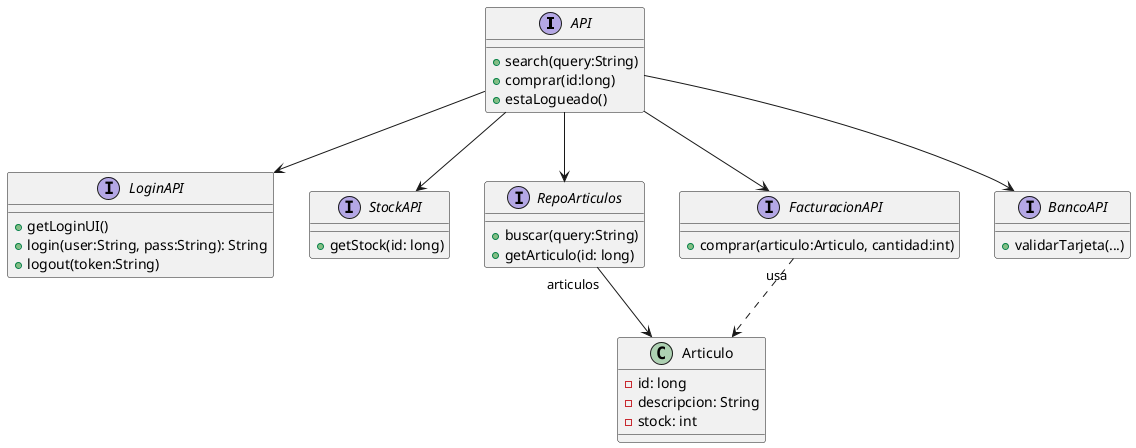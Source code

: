 @startuml

interface API {
    + search(query:String)
    + comprar(id:long)
    + estaLogueado()
}

interface LoginAPI {
    + getLoginUI()
    + login(user:String, pass:String): String
    + logout(token:String)
}

interface StockAPI {
    + getStock(id: long)
}

interface RepoArticulos {
    + buscar(query:String)
    + getArticulo(id: long)
}

class Articulo {
    - id: long
    - descripcion: String
    - stock: int
}

interface FacturacionAPI {
    + comprar(articulo:Articulo, cantidad:int)
}

interface BancoAPI {
    + validarTarjeta(...)
}

API --> LoginAPI
API --> StockAPI
API --> RepoArticulos
API --> FacturacionAPI
API --> BancoAPI
FacturacionAPI "usa" ..> Articulo
RepoArticulos "articulos" --> Articulo

@enduml
